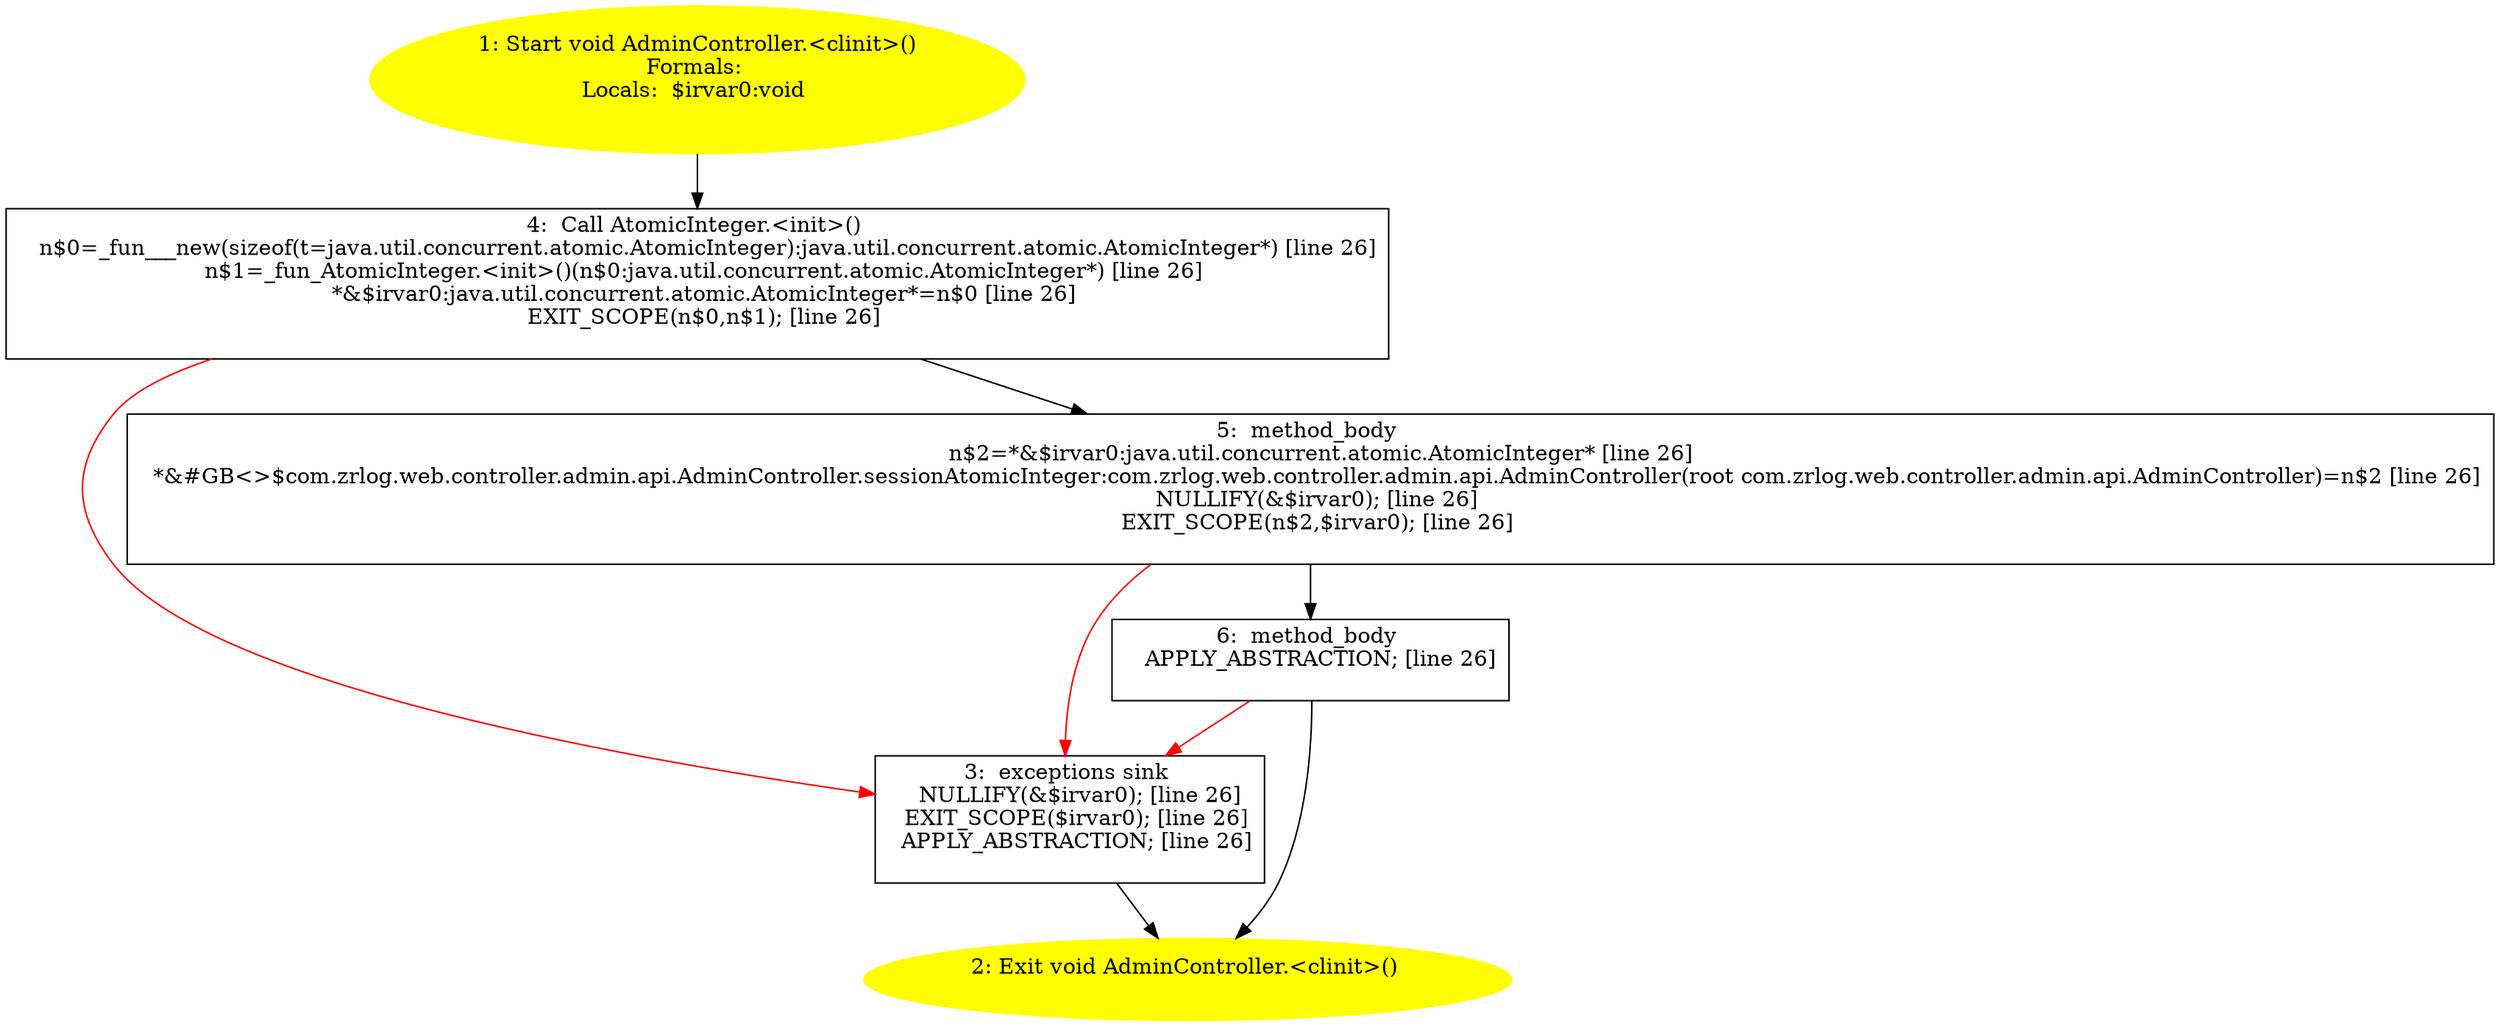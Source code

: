 /* @generated */
digraph cfg {
"com.zrlog.web.controller.admin.api.AdminController.<clinit>():void.e6abf53afb83a6b7994d4fdc072f5d1f_1" [label="1: Start void AdminController.<clinit>()\nFormals: \nLocals:  $irvar0:void \n  " color=yellow style=filled]
	

	 "com.zrlog.web.controller.admin.api.AdminController.<clinit>():void.e6abf53afb83a6b7994d4fdc072f5d1f_1" -> "com.zrlog.web.controller.admin.api.AdminController.<clinit>():void.e6abf53afb83a6b7994d4fdc072f5d1f_4" ;
"com.zrlog.web.controller.admin.api.AdminController.<clinit>():void.e6abf53afb83a6b7994d4fdc072f5d1f_2" [label="2: Exit void AdminController.<clinit>() \n  " color=yellow style=filled]
	

"com.zrlog.web.controller.admin.api.AdminController.<clinit>():void.e6abf53afb83a6b7994d4fdc072f5d1f_3" [label="3:  exceptions sink \n   NULLIFY(&$irvar0); [line 26]\n  EXIT_SCOPE($irvar0); [line 26]\n  APPLY_ABSTRACTION; [line 26]\n " shape="box"]
	

	 "com.zrlog.web.controller.admin.api.AdminController.<clinit>():void.e6abf53afb83a6b7994d4fdc072f5d1f_3" -> "com.zrlog.web.controller.admin.api.AdminController.<clinit>():void.e6abf53afb83a6b7994d4fdc072f5d1f_2" ;
"com.zrlog.web.controller.admin.api.AdminController.<clinit>():void.e6abf53afb83a6b7994d4fdc072f5d1f_4" [label="4:  Call AtomicInteger.<init>() \n   n$0=_fun___new(sizeof(t=java.util.concurrent.atomic.AtomicInteger):java.util.concurrent.atomic.AtomicInteger*) [line 26]\n  n$1=_fun_AtomicInteger.<init>()(n$0:java.util.concurrent.atomic.AtomicInteger*) [line 26]\n  *&$irvar0:java.util.concurrent.atomic.AtomicInteger*=n$0 [line 26]\n  EXIT_SCOPE(n$0,n$1); [line 26]\n " shape="box"]
	

	 "com.zrlog.web.controller.admin.api.AdminController.<clinit>():void.e6abf53afb83a6b7994d4fdc072f5d1f_4" -> "com.zrlog.web.controller.admin.api.AdminController.<clinit>():void.e6abf53afb83a6b7994d4fdc072f5d1f_5" ;
	 "com.zrlog.web.controller.admin.api.AdminController.<clinit>():void.e6abf53afb83a6b7994d4fdc072f5d1f_4" -> "com.zrlog.web.controller.admin.api.AdminController.<clinit>():void.e6abf53afb83a6b7994d4fdc072f5d1f_3" [color="red" ];
"com.zrlog.web.controller.admin.api.AdminController.<clinit>():void.e6abf53afb83a6b7994d4fdc072f5d1f_5" [label="5:  method_body \n   n$2=*&$irvar0:java.util.concurrent.atomic.AtomicInteger* [line 26]\n  *&#GB<>$com.zrlog.web.controller.admin.api.AdminController.sessionAtomicInteger:com.zrlog.web.controller.admin.api.AdminController(root com.zrlog.web.controller.admin.api.AdminController)=n$2 [line 26]\n  NULLIFY(&$irvar0); [line 26]\n  EXIT_SCOPE(n$2,$irvar0); [line 26]\n " shape="box"]
	

	 "com.zrlog.web.controller.admin.api.AdminController.<clinit>():void.e6abf53afb83a6b7994d4fdc072f5d1f_5" -> "com.zrlog.web.controller.admin.api.AdminController.<clinit>():void.e6abf53afb83a6b7994d4fdc072f5d1f_6" ;
	 "com.zrlog.web.controller.admin.api.AdminController.<clinit>():void.e6abf53afb83a6b7994d4fdc072f5d1f_5" -> "com.zrlog.web.controller.admin.api.AdminController.<clinit>():void.e6abf53afb83a6b7994d4fdc072f5d1f_3" [color="red" ];
"com.zrlog.web.controller.admin.api.AdminController.<clinit>():void.e6abf53afb83a6b7994d4fdc072f5d1f_6" [label="6:  method_body \n   APPLY_ABSTRACTION; [line 26]\n " shape="box"]
	

	 "com.zrlog.web.controller.admin.api.AdminController.<clinit>():void.e6abf53afb83a6b7994d4fdc072f5d1f_6" -> "com.zrlog.web.controller.admin.api.AdminController.<clinit>():void.e6abf53afb83a6b7994d4fdc072f5d1f_2" ;
	 "com.zrlog.web.controller.admin.api.AdminController.<clinit>():void.e6abf53afb83a6b7994d4fdc072f5d1f_6" -> "com.zrlog.web.controller.admin.api.AdminController.<clinit>():void.e6abf53afb83a6b7994d4fdc072f5d1f_3" [color="red" ];
}
